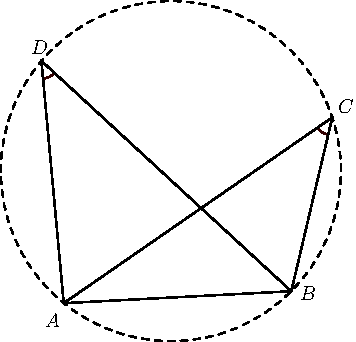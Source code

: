 import graph; size(6cm); real lsf=0.5; pen dps=linewidth(0.7)+fontsize(10); defaultpen(dps); pen ds=black; real xmin=-2.0099498122448196,xmax=2.5820813208343045,ymin=-1.6432982519849295,ymax=2.9434788408961587; 
pen ttqqqq=rgb(0.2,0.,0.); 
pair A=(-0.6299719920435239,-0.776617852769761), B=(0.7079713301019819,-0.7062411739297212), C=(0.9488790615358137,0.31563986848766984), D=(-0.7613599821559219,0.6483293742932941); 
draw(arc(D,0.1050808039606207,-84.7319090757276,-42.67283299568825)--(-0.7613599821559219,0.6483293742932941)--cycle,linewidth(0.8)+ttqqqq); draw(arc(C,0.1050808039606207,-145.3243049032188,-103.26522882317947)--(0.9488790615358137,0.31563986848766984)--cycle,linewidth(0.8)+ttqqqq); 
draw(circle((0.,0.),1.),linewidth(0.8)+linetype("4 4")); draw(A--B,linewidth(0.8)); draw(B--C,linewidth(0.8)); draw(D--A,linewidth(0.8)); draw(D--B,linewidth(0.8)); draw(A--C,linewidth(0.8)); 
dot(A,linewidth(1.pt)+ds); label("$A$",(-0.7542342049154025,-0.9287487850527095),NE*lsf); dot(B,linewidth(1.pt)+ds); label("$B$",(0.7431672515234424,-0.7711275791117786),NE*lsf); dot(C,linewidth(1.pt)+ds); label("$C$",(0.9690909800387769,0.32696682227670637),NE*lsf); dot(D,linewidth(1.pt)+ds); label("$D$",(-0.838298848083899,0.6737334753467543),NE*lsf); 
clip((xmin,ymin)--(xmin,ymax)--(xmax,ymax)--(xmax,ymin)--cycle); 